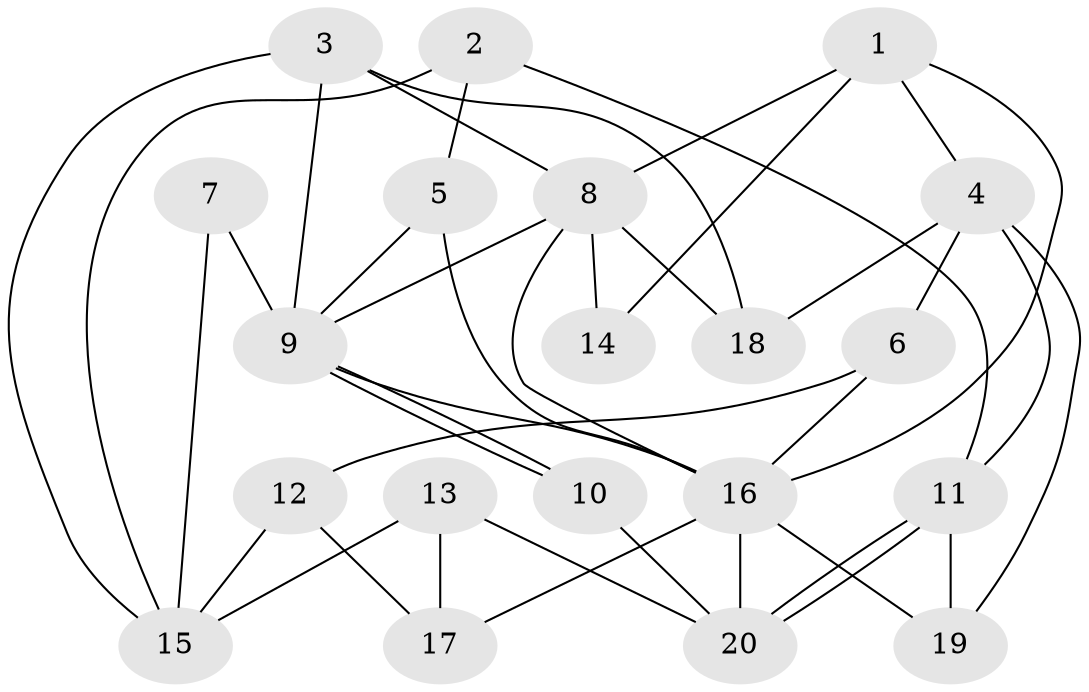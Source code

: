 // Generated by graph-tools (version 1.1) at 2025/46/02/15/25 05:46:28]
// undirected, 20 vertices, 40 edges
graph export_dot {
graph [start="1"]
  node [color=gray90,style=filled];
  1;
  2;
  3;
  4;
  5;
  6;
  7;
  8;
  9;
  10;
  11;
  12;
  13;
  14;
  15;
  16;
  17;
  18;
  19;
  20;
  1 -- 16;
  1 -- 8;
  1 -- 4;
  1 -- 14;
  2 -- 15;
  2 -- 5;
  2 -- 11;
  3 -- 8;
  3 -- 9;
  3 -- 15;
  3 -- 18;
  4 -- 11;
  4 -- 6;
  4 -- 18;
  4 -- 19;
  5 -- 9;
  5 -- 16;
  6 -- 16;
  6 -- 12;
  7 -- 15;
  7 -- 9;
  8 -- 16;
  8 -- 18;
  8 -- 9;
  8 -- 14;
  9 -- 10;
  9 -- 10;
  9 -- 16;
  10 -- 20;
  11 -- 20;
  11 -- 20;
  11 -- 19;
  12 -- 17;
  12 -- 15;
  13 -- 20;
  13 -- 15;
  13 -- 17;
  16 -- 19;
  16 -- 17;
  16 -- 20;
}
